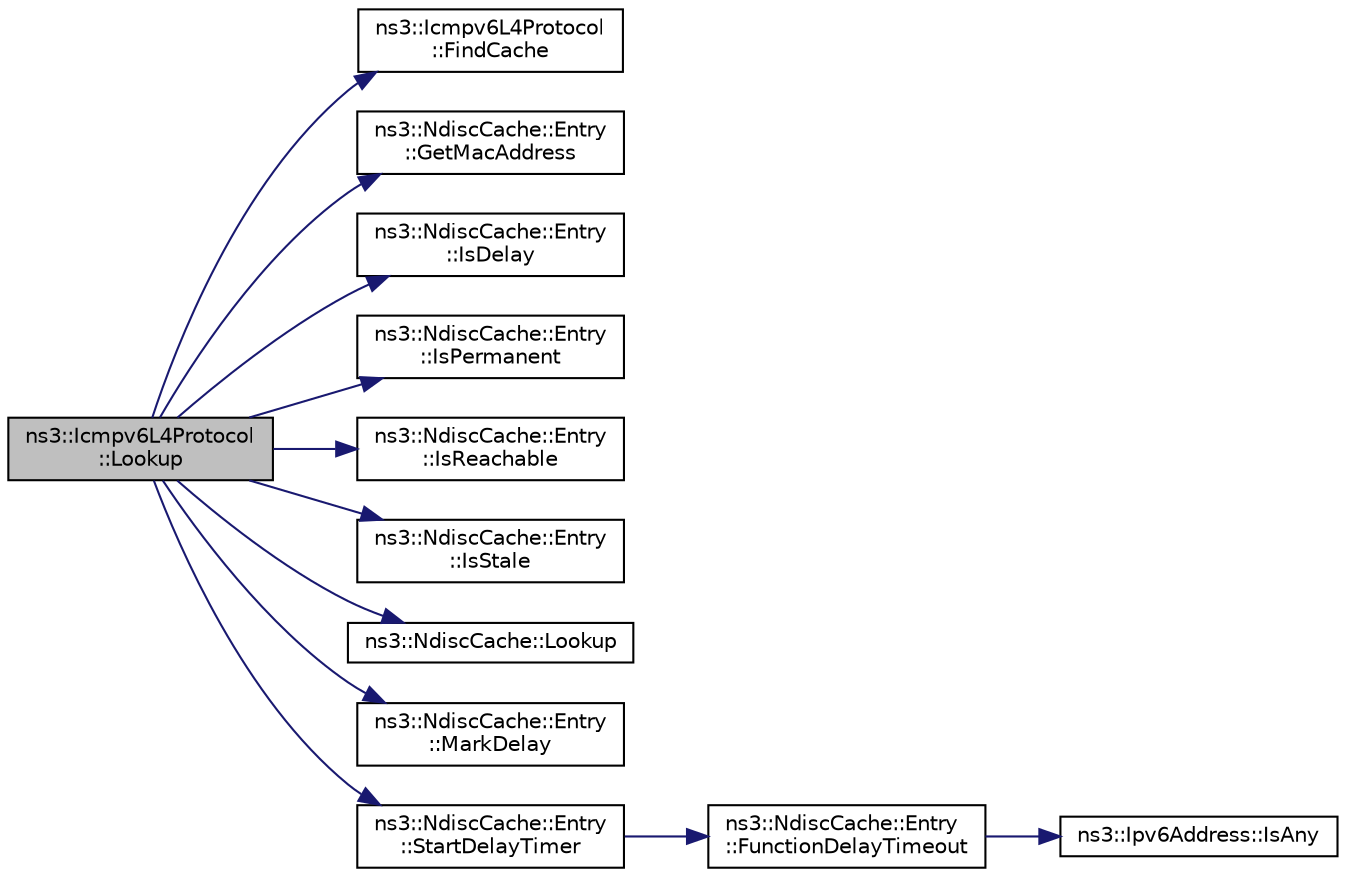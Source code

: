 digraph "ns3::Icmpv6L4Protocol::Lookup"
{
 // LATEX_PDF_SIZE
  edge [fontname="Helvetica",fontsize="10",labelfontname="Helvetica",labelfontsize="10"];
  node [fontname="Helvetica",fontsize="10",shape=record];
  rankdir="LR";
  Node1 [label="ns3::Icmpv6L4Protocol\l::Lookup",height=0.2,width=0.4,color="black", fillcolor="grey75", style="filled", fontcolor="black",tooltip="Lookup in the ND cache for the IPv6 address."];
  Node1 -> Node2 [color="midnightblue",fontsize="10",style="solid",fontname="Helvetica"];
  Node2 [label="ns3::Icmpv6L4Protocol\l::FindCache",height=0.2,width=0.4,color="black", fillcolor="white", style="filled",URL="$classns3_1_1_icmpv6_l4_protocol.html#a90167126423f3957718e22a8bcd325c8",tooltip="Get the cache corresponding to the device."];
  Node1 -> Node3 [color="midnightblue",fontsize="10",style="solid",fontname="Helvetica"];
  Node3 [label="ns3::NdiscCache::Entry\l::GetMacAddress",height=0.2,width=0.4,color="black", fillcolor="white", style="filled",URL="$classns3_1_1_ndisc_cache_1_1_entry.html#a703bbe924beea788efe1d8a2ba560069",tooltip="Get the MAC address of this entry."];
  Node1 -> Node4 [color="midnightblue",fontsize="10",style="solid",fontname="Helvetica"];
  Node4 [label="ns3::NdiscCache::Entry\l::IsDelay",height=0.2,width=0.4,color="black", fillcolor="white", style="filled",URL="$classns3_1_1_ndisc_cache_1_1_entry.html#a9996bfe28f281f9f8eedcc9dc81f5ed0",tooltip="Is the entry DELAY."];
  Node1 -> Node5 [color="midnightblue",fontsize="10",style="solid",fontname="Helvetica"];
  Node5 [label="ns3::NdiscCache::Entry\l::IsPermanent",height=0.2,width=0.4,color="black", fillcolor="white", style="filled",URL="$classns3_1_1_ndisc_cache_1_1_entry.html#a07cfb0c76b36adcda253fbfb57bfbb19",tooltip="Is the entry PERMANENT."];
  Node1 -> Node6 [color="midnightblue",fontsize="10",style="solid",fontname="Helvetica"];
  Node6 [label="ns3::NdiscCache::Entry\l::IsReachable",height=0.2,width=0.4,color="black", fillcolor="white", style="filled",URL="$classns3_1_1_ndisc_cache_1_1_entry.html#ae5e3cfc15e030309062e4bc246976d16",tooltip="Is the entry REACHABLE."];
  Node1 -> Node7 [color="midnightblue",fontsize="10",style="solid",fontname="Helvetica"];
  Node7 [label="ns3::NdiscCache::Entry\l::IsStale",height=0.2,width=0.4,color="black", fillcolor="white", style="filled",URL="$classns3_1_1_ndisc_cache_1_1_entry.html#ab129ac2cd6e1ef3f3849a23683d4a731",tooltip="Is the entry STALE."];
  Node1 -> Node8 [color="midnightblue",fontsize="10",style="solid",fontname="Helvetica"];
  Node8 [label="ns3::NdiscCache::Lookup",height=0.2,width=0.4,color="black", fillcolor="white", style="filled",URL="$classns3_1_1_ndisc_cache.html#a8a5fa7656fcbc9058fb8e1405a2728db",tooltip="Lookup in the cache."];
  Node1 -> Node9 [color="midnightblue",fontsize="10",style="solid",fontname="Helvetica"];
  Node9 [label="ns3::NdiscCache::Entry\l::MarkDelay",height=0.2,width=0.4,color="black", fillcolor="white", style="filled",URL="$classns3_1_1_ndisc_cache_1_1_entry.html#ac44c21887c70ed21a8b1c2df4548f9b1",tooltip="Change the state to this entry to DELAY."];
  Node1 -> Node10 [color="midnightblue",fontsize="10",style="solid",fontname="Helvetica"];
  Node10 [label="ns3::NdiscCache::Entry\l::StartDelayTimer",height=0.2,width=0.4,color="black", fillcolor="white", style="filled",URL="$classns3_1_1_ndisc_cache_1_1_entry.html#a8716305d5c4e0c94127cd630a692bc4c",tooltip="Start delay timer."];
  Node10 -> Node11 [color="midnightblue",fontsize="10",style="solid",fontname="Helvetica"];
  Node11 [label="ns3::NdiscCache::Entry\l::FunctionDelayTimeout",height=0.2,width=0.4,color="black", fillcolor="white", style="filled",URL="$classns3_1_1_ndisc_cache_1_1_entry.html#a9658ba137954c9e7f3dae7befed65eb9",tooltip="Function called when delay timer timeout."];
  Node11 -> Node12 [color="midnightblue",fontsize="10",style="solid",fontname="Helvetica"];
  Node12 [label="ns3::Ipv6Address::IsAny",height=0.2,width=0.4,color="black", fillcolor="white", style="filled",URL="$classns3_1_1_ipv6_address.html#aaacafa8d26946a16a5688777b696277a",tooltip="If the IPv6 address is the \"Any\" address."];
}
